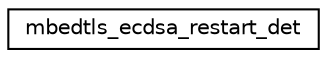 digraph "Graphical Class Hierarchy"
{
 // LATEX_PDF_SIZE
  edge [fontname="Helvetica",fontsize="10",labelfontname="Helvetica",labelfontsize="10"];
  node [fontname="Helvetica",fontsize="10",shape=record];
  rankdir="LR";
  Node0 [label="mbedtls_ecdsa_restart_det",height=0.2,width=0.4,color="black", fillcolor="white", style="filled",URL="$d0/dad/structmbedtls__ecdsa__restart__det.html",tooltip=" "];
}
